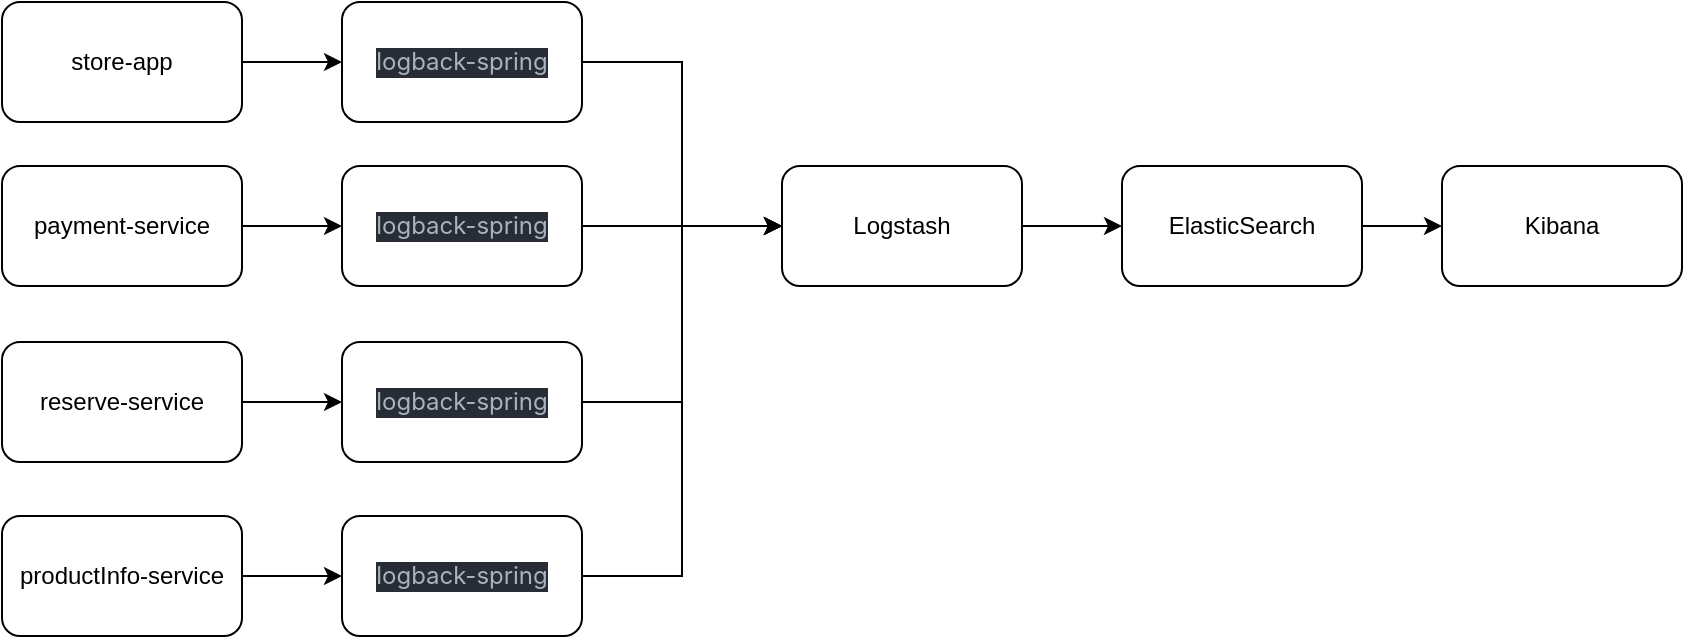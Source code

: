 <mxfile version="28.0.6">
  <diagram name="Страница — 1" id="laTyX5MLKSqdruFscglh">
    <mxGraphModel dx="1426" dy="859" grid="1" gridSize="10" guides="1" tooltips="1" connect="1" arrows="1" fold="1" page="1" pageScale="1" pageWidth="827" pageHeight="1169" math="0" shadow="0">
      <root>
        <mxCell id="0" />
        <mxCell id="1" parent="0" />
        <mxCell id="JAagDFEg0Gwr5lQVwYIr-10" style="edgeStyle=orthogonalEdgeStyle;rounded=0;orthogonalLoop=1;jettySize=auto;html=1;exitX=1;exitY=0.5;exitDx=0;exitDy=0;entryX=0;entryY=0.5;entryDx=0;entryDy=0;" parent="1" source="JAagDFEg0Gwr5lQVwYIr-1" target="JAagDFEg0Gwr5lQVwYIr-4" edge="1">
          <mxGeometry relative="1" as="geometry" />
        </mxCell>
        <mxCell id="JAagDFEg0Gwr5lQVwYIr-1" value="store-app" style="rounded=1;whiteSpace=wrap;html=1;" parent="1" vertex="1">
          <mxGeometry x="60" y="193" width="120" height="60" as="geometry" />
        </mxCell>
        <mxCell id="JAagDFEg0Gwr5lQVwYIr-11" style="edgeStyle=orthogonalEdgeStyle;rounded=0;orthogonalLoop=1;jettySize=auto;html=1;exitX=1;exitY=0.5;exitDx=0;exitDy=0;entryX=0;entryY=0.5;entryDx=0;entryDy=0;" parent="1" source="JAagDFEg0Gwr5lQVwYIr-2" target="JAagDFEg0Gwr5lQVwYIr-5" edge="1">
          <mxGeometry relative="1" as="geometry" />
        </mxCell>
        <mxCell id="JAagDFEg0Gwr5lQVwYIr-2" value="payment-service" style="rounded=1;whiteSpace=wrap;html=1;" parent="1" vertex="1">
          <mxGeometry x="60" y="275" width="120" height="60" as="geometry" />
        </mxCell>
        <mxCell id="JAagDFEg0Gwr5lQVwYIr-12" style="edgeStyle=orthogonalEdgeStyle;rounded=0;orthogonalLoop=1;jettySize=auto;html=1;exitX=1;exitY=0.5;exitDx=0;exitDy=0;entryX=0;entryY=0.5;entryDx=0;entryDy=0;" parent="1" source="JAagDFEg0Gwr5lQVwYIr-3" target="JAagDFEg0Gwr5lQVwYIr-6" edge="1">
          <mxGeometry relative="1" as="geometry" />
        </mxCell>
        <mxCell id="JAagDFEg0Gwr5lQVwYIr-3" value="reserve-service" style="rounded=1;whiteSpace=wrap;html=1;" parent="1" vertex="1">
          <mxGeometry x="60" y="363" width="120" height="60" as="geometry" />
        </mxCell>
        <mxCell id="JAagDFEg0Gwr5lQVwYIr-13" style="edgeStyle=orthogonalEdgeStyle;rounded=0;orthogonalLoop=1;jettySize=auto;html=1;exitX=1;exitY=0.5;exitDx=0;exitDy=0;entryX=0;entryY=0.5;entryDx=0;entryDy=0;" parent="1" source="JAagDFEg0Gwr5lQVwYIr-4" target="JAagDFEg0Gwr5lQVwYIr-7" edge="1">
          <mxGeometry relative="1" as="geometry" />
        </mxCell>
        <mxCell id="JAagDFEg0Gwr5lQVwYIr-4" value="&lt;div style=&quot;background-color:#282c34;color:#abb2bf&quot;&gt;&lt;pre style=&quot;font-family:&#39;Inter&#39;;font-size:9,8pt;&quot;&gt;logback-spring&lt;/pre&gt;&lt;/div&gt;" style="rounded=1;whiteSpace=wrap;html=1;" parent="1" vertex="1">
          <mxGeometry x="230" y="193" width="120" height="60" as="geometry" />
        </mxCell>
        <mxCell id="JAagDFEg0Gwr5lQVwYIr-14" style="edgeStyle=orthogonalEdgeStyle;rounded=0;orthogonalLoop=1;jettySize=auto;html=1;exitX=1;exitY=0.5;exitDx=0;exitDy=0;entryX=0;entryY=0.5;entryDx=0;entryDy=0;" parent="1" source="JAagDFEg0Gwr5lQVwYIr-5" target="JAagDFEg0Gwr5lQVwYIr-7" edge="1">
          <mxGeometry relative="1" as="geometry" />
        </mxCell>
        <mxCell id="JAagDFEg0Gwr5lQVwYIr-5" value="&lt;div style=&quot;background-color:#282c34;color:#abb2bf&quot;&gt;&lt;pre style=&quot;font-family:&#39;Inter&#39;;font-size:9,8pt;&quot;&gt;logback-spring&lt;/pre&gt;&lt;/div&gt;" style="rounded=1;whiteSpace=wrap;html=1;" parent="1" vertex="1">
          <mxGeometry x="230" y="275" width="120" height="60" as="geometry" />
        </mxCell>
        <mxCell id="JAagDFEg0Gwr5lQVwYIr-15" style="edgeStyle=orthogonalEdgeStyle;rounded=0;orthogonalLoop=1;jettySize=auto;html=1;exitX=1;exitY=0.5;exitDx=0;exitDy=0;entryX=0;entryY=0.5;entryDx=0;entryDy=0;" parent="1" source="JAagDFEg0Gwr5lQVwYIr-6" target="JAagDFEg0Gwr5lQVwYIr-7" edge="1">
          <mxGeometry relative="1" as="geometry" />
        </mxCell>
        <mxCell id="JAagDFEg0Gwr5lQVwYIr-6" value="&lt;div style=&quot;background-color:#282c34;color:#abb2bf&quot;&gt;&lt;pre style=&quot;font-family:&#39;Inter&#39;;font-size:9,8pt;&quot;&gt;logback-spring&lt;/pre&gt;&lt;/div&gt;" style="rounded=1;whiteSpace=wrap;html=1;" parent="1" vertex="1">
          <mxGeometry x="230" y="363" width="120" height="60" as="geometry" />
        </mxCell>
        <mxCell id="JAagDFEg0Gwr5lQVwYIr-16" style="edgeStyle=orthogonalEdgeStyle;rounded=0;orthogonalLoop=1;jettySize=auto;html=1;exitX=1;exitY=0.5;exitDx=0;exitDy=0;entryX=0;entryY=0.5;entryDx=0;entryDy=0;" parent="1" source="JAagDFEg0Gwr5lQVwYIr-7" target="JAagDFEg0Gwr5lQVwYIr-8" edge="1">
          <mxGeometry relative="1" as="geometry" />
        </mxCell>
        <mxCell id="JAagDFEg0Gwr5lQVwYIr-7" value="Logstash" style="rounded=1;whiteSpace=wrap;html=1;" parent="1" vertex="1">
          <mxGeometry x="450" y="275" width="120" height="60" as="geometry" />
        </mxCell>
        <mxCell id="JAagDFEg0Gwr5lQVwYIr-17" style="edgeStyle=orthogonalEdgeStyle;rounded=0;orthogonalLoop=1;jettySize=auto;html=1;exitX=1;exitY=0.5;exitDx=0;exitDy=0;entryX=0;entryY=0.5;entryDx=0;entryDy=0;" parent="1" source="JAagDFEg0Gwr5lQVwYIr-8" target="JAagDFEg0Gwr5lQVwYIr-9" edge="1">
          <mxGeometry relative="1" as="geometry" />
        </mxCell>
        <mxCell id="JAagDFEg0Gwr5lQVwYIr-8" value="ElasticSearch" style="rounded=1;whiteSpace=wrap;html=1;" parent="1" vertex="1">
          <mxGeometry x="620" y="275" width="120" height="60" as="geometry" />
        </mxCell>
        <mxCell id="JAagDFEg0Gwr5lQVwYIr-9" value="Kibana" style="rounded=1;whiteSpace=wrap;html=1;" parent="1" vertex="1">
          <mxGeometry x="780" y="275" width="120" height="60" as="geometry" />
        </mxCell>
        <mxCell id="LAMfvr-tROdAH6TgHmwN-4" style="edgeStyle=orthogonalEdgeStyle;rounded=0;orthogonalLoop=1;jettySize=auto;html=1;entryX=0;entryY=0.5;entryDx=0;entryDy=0;" edge="1" parent="1" source="LAMfvr-tROdAH6TgHmwN-1" target="LAMfvr-tROdAH6TgHmwN-2">
          <mxGeometry relative="1" as="geometry" />
        </mxCell>
        <mxCell id="LAMfvr-tROdAH6TgHmwN-1" value="productInfo-service" style="rounded=1;whiteSpace=wrap;html=1;" vertex="1" parent="1">
          <mxGeometry x="60" y="450" width="120" height="60" as="geometry" />
        </mxCell>
        <mxCell id="LAMfvr-tROdAH6TgHmwN-3" style="edgeStyle=orthogonalEdgeStyle;rounded=0;orthogonalLoop=1;jettySize=auto;html=1;entryX=0;entryY=0.5;entryDx=0;entryDy=0;" edge="1" parent="1" source="LAMfvr-tROdAH6TgHmwN-2" target="JAagDFEg0Gwr5lQVwYIr-7">
          <mxGeometry relative="1" as="geometry" />
        </mxCell>
        <mxCell id="LAMfvr-tROdAH6TgHmwN-2" value="&lt;div style=&quot;background-color:#282c34;color:#abb2bf&quot;&gt;&lt;pre style=&quot;font-family:&#39;Inter&#39;;font-size:9,8pt;&quot;&gt;logback-spring&lt;/pre&gt;&lt;/div&gt;" style="rounded=1;whiteSpace=wrap;html=1;" vertex="1" parent="1">
          <mxGeometry x="230" y="450" width="120" height="60" as="geometry" />
        </mxCell>
      </root>
    </mxGraphModel>
  </diagram>
</mxfile>
